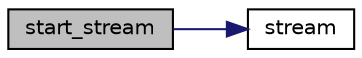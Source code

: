 digraph "start_stream"
{
  edge [fontname="Helvetica",fontsize="10",labelfontname="Helvetica",labelfontsize="10"];
  node [fontname="Helvetica",fontsize="10",shape=record];
  rankdir="LR";
  Node22 [label="start_stream",height=0.2,width=0.4,color="black", fillcolor="grey75", style="filled", fontcolor="black"];
  Node22 -> Node23 [color="midnightblue",fontsize="10",style="solid",fontname="Helvetica"];
  Node23 [label="stream",height=0.2,width=0.4,color="black", fillcolor="white", style="filled",URL="$_server_8cpp.html#a42ac2884c674e78634a29b192f5ae289"];
}
